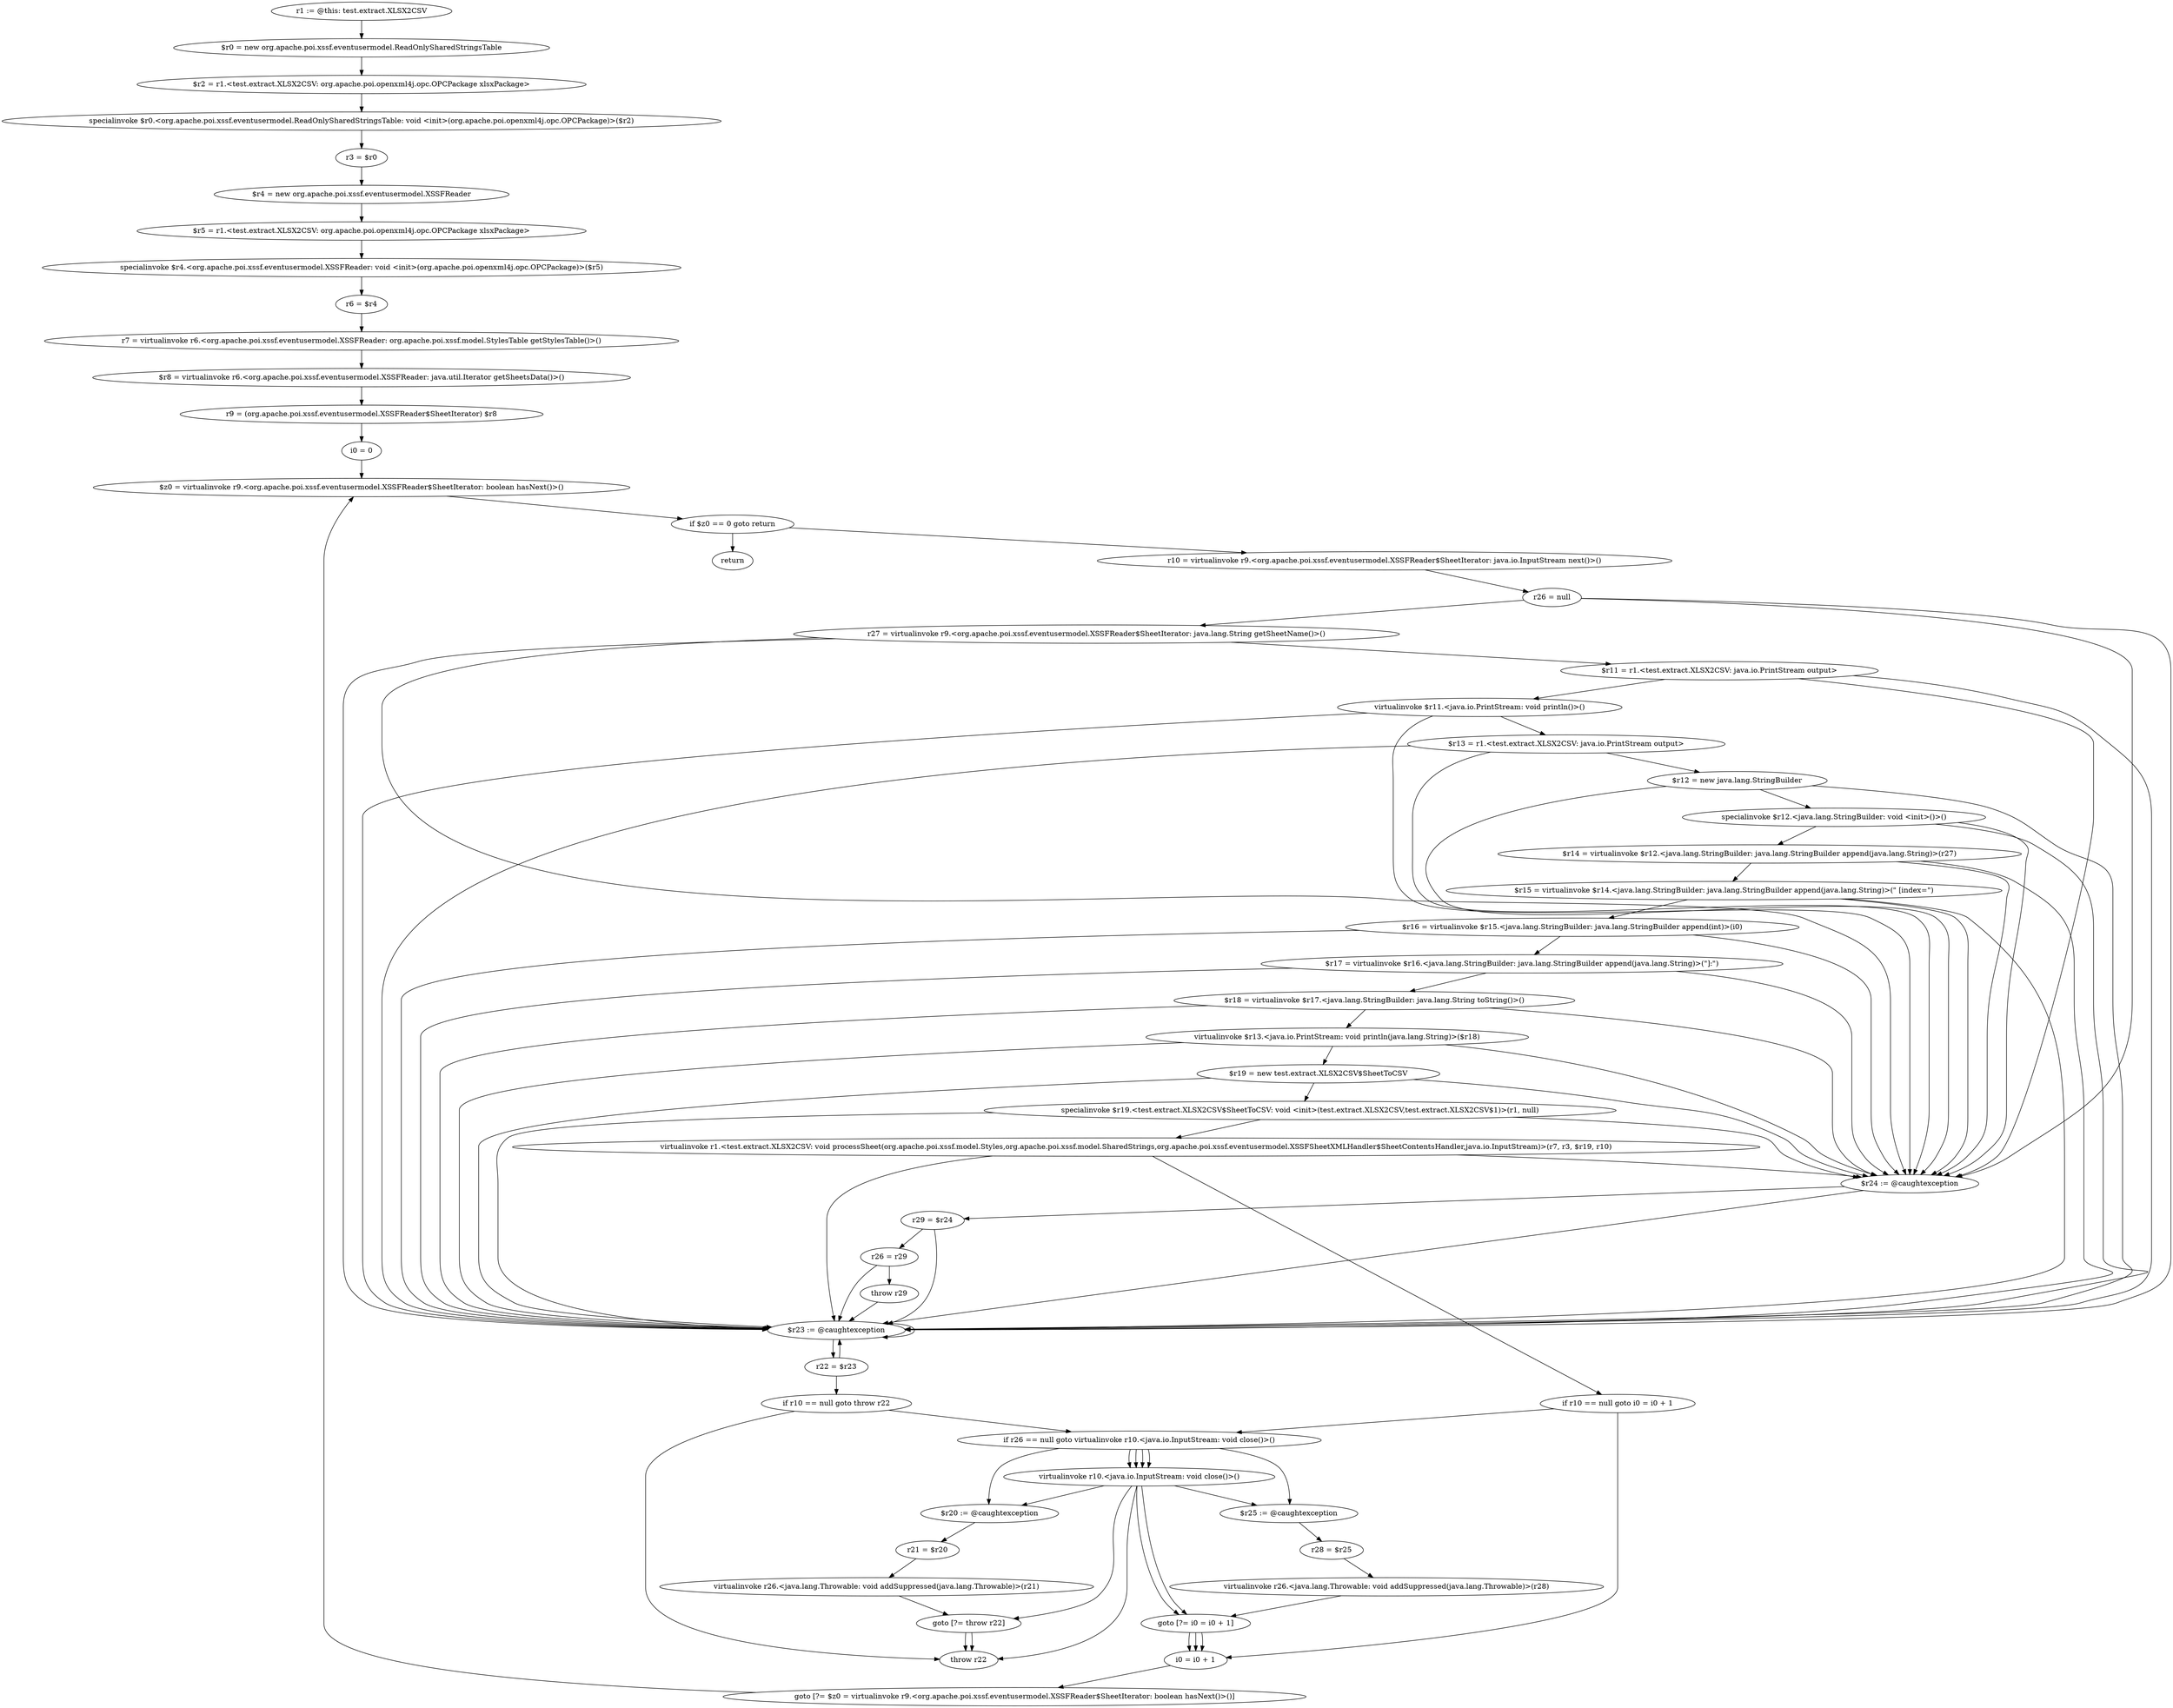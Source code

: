 digraph "unitGraph" {
    "r1 := @this: test.extract.XLSX2CSV"
    "$r0 = new org.apache.poi.xssf.eventusermodel.ReadOnlySharedStringsTable"
    "$r2 = r1.<test.extract.XLSX2CSV: org.apache.poi.openxml4j.opc.OPCPackage xlsxPackage>"
    "specialinvoke $r0.<org.apache.poi.xssf.eventusermodel.ReadOnlySharedStringsTable: void <init>(org.apache.poi.openxml4j.opc.OPCPackage)>($r2)"
    "r3 = $r0"
    "$r4 = new org.apache.poi.xssf.eventusermodel.XSSFReader"
    "$r5 = r1.<test.extract.XLSX2CSV: org.apache.poi.openxml4j.opc.OPCPackage xlsxPackage>"
    "specialinvoke $r4.<org.apache.poi.xssf.eventusermodel.XSSFReader: void <init>(org.apache.poi.openxml4j.opc.OPCPackage)>($r5)"
    "r6 = $r4"
    "r7 = virtualinvoke r6.<org.apache.poi.xssf.eventusermodel.XSSFReader: org.apache.poi.xssf.model.StylesTable getStylesTable()>()"
    "$r8 = virtualinvoke r6.<org.apache.poi.xssf.eventusermodel.XSSFReader: java.util.Iterator getSheetsData()>()"
    "r9 = (org.apache.poi.xssf.eventusermodel.XSSFReader$SheetIterator) $r8"
    "i0 = 0"
    "$z0 = virtualinvoke r9.<org.apache.poi.xssf.eventusermodel.XSSFReader$SheetIterator: boolean hasNext()>()"
    "if $z0 == 0 goto return"
    "r10 = virtualinvoke r9.<org.apache.poi.xssf.eventusermodel.XSSFReader$SheetIterator: java.io.InputStream next()>()"
    "r26 = null"
    "r27 = virtualinvoke r9.<org.apache.poi.xssf.eventusermodel.XSSFReader$SheetIterator: java.lang.String getSheetName()>()"
    "$r11 = r1.<test.extract.XLSX2CSV: java.io.PrintStream output>"
    "virtualinvoke $r11.<java.io.PrintStream: void println()>()"
    "$r13 = r1.<test.extract.XLSX2CSV: java.io.PrintStream output>"
    "$r12 = new java.lang.StringBuilder"
    "specialinvoke $r12.<java.lang.StringBuilder: void <init>()>()"
    "$r14 = virtualinvoke $r12.<java.lang.StringBuilder: java.lang.StringBuilder append(java.lang.String)>(r27)"
    "$r15 = virtualinvoke $r14.<java.lang.StringBuilder: java.lang.StringBuilder append(java.lang.String)>(\" [index=\")"
    "$r16 = virtualinvoke $r15.<java.lang.StringBuilder: java.lang.StringBuilder append(int)>(i0)"
    "$r17 = virtualinvoke $r16.<java.lang.StringBuilder: java.lang.StringBuilder append(java.lang.String)>(\"]:\")"
    "$r18 = virtualinvoke $r17.<java.lang.StringBuilder: java.lang.String toString()>()"
    "virtualinvoke $r13.<java.io.PrintStream: void println(java.lang.String)>($r18)"
    "$r19 = new test.extract.XLSX2CSV$SheetToCSV"
    "specialinvoke $r19.<test.extract.XLSX2CSV$SheetToCSV: void <init>(test.extract.XLSX2CSV,test.extract.XLSX2CSV$1)>(r1, null)"
    "virtualinvoke r1.<test.extract.XLSX2CSV: void processSheet(org.apache.poi.xssf.model.Styles,org.apache.poi.xssf.model.SharedStrings,org.apache.poi.xssf.eventusermodel.XSSFSheetXMLHandler$SheetContentsHandler,java.io.InputStream)>(r7, r3, $r19, r10)"
    "if r10 == null goto i0 = i0 + 1"
    "if r26 == null goto virtualinvoke r10.<java.io.InputStream: void close()>()"
    "virtualinvoke r10.<java.io.InputStream: void close()>()"
    "goto [?= i0 = i0 + 1]"
    "$r25 := @caughtexception"
    "r28 = $r25"
    "virtualinvoke r26.<java.lang.Throwable: void addSuppressed(java.lang.Throwable)>(r28)"
    "$r24 := @caughtexception"
    "r29 = $r24"
    "r26 = r29"
    "throw r29"
    "$r23 := @caughtexception"
    "r22 = $r23"
    "if r10 == null goto throw r22"
    "goto [?= throw r22]"
    "$r20 := @caughtexception"
    "r21 = $r20"
    "virtualinvoke r26.<java.lang.Throwable: void addSuppressed(java.lang.Throwable)>(r21)"
    "throw r22"
    "i0 = i0 + 1"
    "goto [?= $z0 = virtualinvoke r9.<org.apache.poi.xssf.eventusermodel.XSSFReader$SheetIterator: boolean hasNext()>()]"
    "return"
    "r1 := @this: test.extract.XLSX2CSV"->"$r0 = new org.apache.poi.xssf.eventusermodel.ReadOnlySharedStringsTable";
    "$r0 = new org.apache.poi.xssf.eventusermodel.ReadOnlySharedStringsTable"->"$r2 = r1.<test.extract.XLSX2CSV: org.apache.poi.openxml4j.opc.OPCPackage xlsxPackage>";
    "$r2 = r1.<test.extract.XLSX2CSV: org.apache.poi.openxml4j.opc.OPCPackage xlsxPackage>"->"specialinvoke $r0.<org.apache.poi.xssf.eventusermodel.ReadOnlySharedStringsTable: void <init>(org.apache.poi.openxml4j.opc.OPCPackage)>($r2)";
    "specialinvoke $r0.<org.apache.poi.xssf.eventusermodel.ReadOnlySharedStringsTable: void <init>(org.apache.poi.openxml4j.opc.OPCPackage)>($r2)"->"r3 = $r0";
    "r3 = $r0"->"$r4 = new org.apache.poi.xssf.eventusermodel.XSSFReader";
    "$r4 = new org.apache.poi.xssf.eventusermodel.XSSFReader"->"$r5 = r1.<test.extract.XLSX2CSV: org.apache.poi.openxml4j.opc.OPCPackage xlsxPackage>";
    "$r5 = r1.<test.extract.XLSX2CSV: org.apache.poi.openxml4j.opc.OPCPackage xlsxPackage>"->"specialinvoke $r4.<org.apache.poi.xssf.eventusermodel.XSSFReader: void <init>(org.apache.poi.openxml4j.opc.OPCPackage)>($r5)";
    "specialinvoke $r4.<org.apache.poi.xssf.eventusermodel.XSSFReader: void <init>(org.apache.poi.openxml4j.opc.OPCPackage)>($r5)"->"r6 = $r4";
    "r6 = $r4"->"r7 = virtualinvoke r6.<org.apache.poi.xssf.eventusermodel.XSSFReader: org.apache.poi.xssf.model.StylesTable getStylesTable()>()";
    "r7 = virtualinvoke r6.<org.apache.poi.xssf.eventusermodel.XSSFReader: org.apache.poi.xssf.model.StylesTable getStylesTable()>()"->"$r8 = virtualinvoke r6.<org.apache.poi.xssf.eventusermodel.XSSFReader: java.util.Iterator getSheetsData()>()";
    "$r8 = virtualinvoke r6.<org.apache.poi.xssf.eventusermodel.XSSFReader: java.util.Iterator getSheetsData()>()"->"r9 = (org.apache.poi.xssf.eventusermodel.XSSFReader$SheetIterator) $r8";
    "r9 = (org.apache.poi.xssf.eventusermodel.XSSFReader$SheetIterator) $r8"->"i0 = 0";
    "i0 = 0"->"$z0 = virtualinvoke r9.<org.apache.poi.xssf.eventusermodel.XSSFReader$SheetIterator: boolean hasNext()>()";
    "$z0 = virtualinvoke r9.<org.apache.poi.xssf.eventusermodel.XSSFReader$SheetIterator: boolean hasNext()>()"->"if $z0 == 0 goto return";
    "if $z0 == 0 goto return"->"r10 = virtualinvoke r9.<org.apache.poi.xssf.eventusermodel.XSSFReader$SheetIterator: java.io.InputStream next()>()";
    "if $z0 == 0 goto return"->"return";
    "r10 = virtualinvoke r9.<org.apache.poi.xssf.eventusermodel.XSSFReader$SheetIterator: java.io.InputStream next()>()"->"r26 = null";
    "r26 = null"->"$r24 := @caughtexception";
    "r26 = null"->"$r23 := @caughtexception";
    "r26 = null"->"r27 = virtualinvoke r9.<org.apache.poi.xssf.eventusermodel.XSSFReader$SheetIterator: java.lang.String getSheetName()>()";
    "r27 = virtualinvoke r9.<org.apache.poi.xssf.eventusermodel.XSSFReader$SheetIterator: java.lang.String getSheetName()>()"->"$r24 := @caughtexception";
    "r27 = virtualinvoke r9.<org.apache.poi.xssf.eventusermodel.XSSFReader$SheetIterator: java.lang.String getSheetName()>()"->"$r23 := @caughtexception";
    "r27 = virtualinvoke r9.<org.apache.poi.xssf.eventusermodel.XSSFReader$SheetIterator: java.lang.String getSheetName()>()"->"$r11 = r1.<test.extract.XLSX2CSV: java.io.PrintStream output>";
    "$r11 = r1.<test.extract.XLSX2CSV: java.io.PrintStream output>"->"$r24 := @caughtexception";
    "$r11 = r1.<test.extract.XLSX2CSV: java.io.PrintStream output>"->"$r23 := @caughtexception";
    "$r11 = r1.<test.extract.XLSX2CSV: java.io.PrintStream output>"->"virtualinvoke $r11.<java.io.PrintStream: void println()>()";
    "virtualinvoke $r11.<java.io.PrintStream: void println()>()"->"$r24 := @caughtexception";
    "virtualinvoke $r11.<java.io.PrintStream: void println()>()"->"$r23 := @caughtexception";
    "virtualinvoke $r11.<java.io.PrintStream: void println()>()"->"$r13 = r1.<test.extract.XLSX2CSV: java.io.PrintStream output>";
    "$r13 = r1.<test.extract.XLSX2CSV: java.io.PrintStream output>"->"$r24 := @caughtexception";
    "$r13 = r1.<test.extract.XLSX2CSV: java.io.PrintStream output>"->"$r23 := @caughtexception";
    "$r13 = r1.<test.extract.XLSX2CSV: java.io.PrintStream output>"->"$r12 = new java.lang.StringBuilder";
    "$r12 = new java.lang.StringBuilder"->"$r24 := @caughtexception";
    "$r12 = new java.lang.StringBuilder"->"$r23 := @caughtexception";
    "$r12 = new java.lang.StringBuilder"->"specialinvoke $r12.<java.lang.StringBuilder: void <init>()>()";
    "specialinvoke $r12.<java.lang.StringBuilder: void <init>()>()"->"$r24 := @caughtexception";
    "specialinvoke $r12.<java.lang.StringBuilder: void <init>()>()"->"$r23 := @caughtexception";
    "specialinvoke $r12.<java.lang.StringBuilder: void <init>()>()"->"$r14 = virtualinvoke $r12.<java.lang.StringBuilder: java.lang.StringBuilder append(java.lang.String)>(r27)";
    "$r14 = virtualinvoke $r12.<java.lang.StringBuilder: java.lang.StringBuilder append(java.lang.String)>(r27)"->"$r24 := @caughtexception";
    "$r14 = virtualinvoke $r12.<java.lang.StringBuilder: java.lang.StringBuilder append(java.lang.String)>(r27)"->"$r23 := @caughtexception";
    "$r14 = virtualinvoke $r12.<java.lang.StringBuilder: java.lang.StringBuilder append(java.lang.String)>(r27)"->"$r15 = virtualinvoke $r14.<java.lang.StringBuilder: java.lang.StringBuilder append(java.lang.String)>(\" [index=\")";
    "$r15 = virtualinvoke $r14.<java.lang.StringBuilder: java.lang.StringBuilder append(java.lang.String)>(\" [index=\")"->"$r24 := @caughtexception";
    "$r15 = virtualinvoke $r14.<java.lang.StringBuilder: java.lang.StringBuilder append(java.lang.String)>(\" [index=\")"->"$r23 := @caughtexception";
    "$r15 = virtualinvoke $r14.<java.lang.StringBuilder: java.lang.StringBuilder append(java.lang.String)>(\" [index=\")"->"$r16 = virtualinvoke $r15.<java.lang.StringBuilder: java.lang.StringBuilder append(int)>(i0)";
    "$r16 = virtualinvoke $r15.<java.lang.StringBuilder: java.lang.StringBuilder append(int)>(i0)"->"$r24 := @caughtexception";
    "$r16 = virtualinvoke $r15.<java.lang.StringBuilder: java.lang.StringBuilder append(int)>(i0)"->"$r23 := @caughtexception";
    "$r16 = virtualinvoke $r15.<java.lang.StringBuilder: java.lang.StringBuilder append(int)>(i0)"->"$r17 = virtualinvoke $r16.<java.lang.StringBuilder: java.lang.StringBuilder append(java.lang.String)>(\"]:\")";
    "$r17 = virtualinvoke $r16.<java.lang.StringBuilder: java.lang.StringBuilder append(java.lang.String)>(\"]:\")"->"$r24 := @caughtexception";
    "$r17 = virtualinvoke $r16.<java.lang.StringBuilder: java.lang.StringBuilder append(java.lang.String)>(\"]:\")"->"$r23 := @caughtexception";
    "$r17 = virtualinvoke $r16.<java.lang.StringBuilder: java.lang.StringBuilder append(java.lang.String)>(\"]:\")"->"$r18 = virtualinvoke $r17.<java.lang.StringBuilder: java.lang.String toString()>()";
    "$r18 = virtualinvoke $r17.<java.lang.StringBuilder: java.lang.String toString()>()"->"$r24 := @caughtexception";
    "$r18 = virtualinvoke $r17.<java.lang.StringBuilder: java.lang.String toString()>()"->"$r23 := @caughtexception";
    "$r18 = virtualinvoke $r17.<java.lang.StringBuilder: java.lang.String toString()>()"->"virtualinvoke $r13.<java.io.PrintStream: void println(java.lang.String)>($r18)";
    "virtualinvoke $r13.<java.io.PrintStream: void println(java.lang.String)>($r18)"->"$r24 := @caughtexception";
    "virtualinvoke $r13.<java.io.PrintStream: void println(java.lang.String)>($r18)"->"$r23 := @caughtexception";
    "virtualinvoke $r13.<java.io.PrintStream: void println(java.lang.String)>($r18)"->"$r19 = new test.extract.XLSX2CSV$SheetToCSV";
    "$r19 = new test.extract.XLSX2CSV$SheetToCSV"->"$r24 := @caughtexception";
    "$r19 = new test.extract.XLSX2CSV$SheetToCSV"->"$r23 := @caughtexception";
    "$r19 = new test.extract.XLSX2CSV$SheetToCSV"->"specialinvoke $r19.<test.extract.XLSX2CSV$SheetToCSV: void <init>(test.extract.XLSX2CSV,test.extract.XLSX2CSV$1)>(r1, null)";
    "specialinvoke $r19.<test.extract.XLSX2CSV$SheetToCSV: void <init>(test.extract.XLSX2CSV,test.extract.XLSX2CSV$1)>(r1, null)"->"$r24 := @caughtexception";
    "specialinvoke $r19.<test.extract.XLSX2CSV$SheetToCSV: void <init>(test.extract.XLSX2CSV,test.extract.XLSX2CSV$1)>(r1, null)"->"$r23 := @caughtexception";
    "specialinvoke $r19.<test.extract.XLSX2CSV$SheetToCSV: void <init>(test.extract.XLSX2CSV,test.extract.XLSX2CSV$1)>(r1, null)"->"virtualinvoke r1.<test.extract.XLSX2CSV: void processSheet(org.apache.poi.xssf.model.Styles,org.apache.poi.xssf.model.SharedStrings,org.apache.poi.xssf.eventusermodel.XSSFSheetXMLHandler$SheetContentsHandler,java.io.InputStream)>(r7, r3, $r19, r10)";
    "virtualinvoke r1.<test.extract.XLSX2CSV: void processSheet(org.apache.poi.xssf.model.Styles,org.apache.poi.xssf.model.SharedStrings,org.apache.poi.xssf.eventusermodel.XSSFSheetXMLHandler$SheetContentsHandler,java.io.InputStream)>(r7, r3, $r19, r10)"->"$r24 := @caughtexception";
    "virtualinvoke r1.<test.extract.XLSX2CSV: void processSheet(org.apache.poi.xssf.model.Styles,org.apache.poi.xssf.model.SharedStrings,org.apache.poi.xssf.eventusermodel.XSSFSheetXMLHandler$SheetContentsHandler,java.io.InputStream)>(r7, r3, $r19, r10)"->"$r23 := @caughtexception";
    "virtualinvoke r1.<test.extract.XLSX2CSV: void processSheet(org.apache.poi.xssf.model.Styles,org.apache.poi.xssf.model.SharedStrings,org.apache.poi.xssf.eventusermodel.XSSFSheetXMLHandler$SheetContentsHandler,java.io.InputStream)>(r7, r3, $r19, r10)"->"if r10 == null goto i0 = i0 + 1";
    "if r10 == null goto i0 = i0 + 1"->"if r26 == null goto virtualinvoke r10.<java.io.InputStream: void close()>()";
    "if r10 == null goto i0 = i0 + 1"->"i0 = i0 + 1";
    "if r26 == null goto virtualinvoke r10.<java.io.InputStream: void close()>()"->"virtualinvoke r10.<java.io.InputStream: void close()>()";
    "if r26 == null goto virtualinvoke r10.<java.io.InputStream: void close()>()"->"virtualinvoke r10.<java.io.InputStream: void close()>()";
    "if r26 == null goto virtualinvoke r10.<java.io.InputStream: void close()>()"->"$r25 := @caughtexception";
    "virtualinvoke r10.<java.io.InputStream: void close()>()"->"goto [?= i0 = i0 + 1]";
    "virtualinvoke r10.<java.io.InputStream: void close()>()"->"$r25 := @caughtexception";
    "goto [?= i0 = i0 + 1]"->"i0 = i0 + 1";
    "$r25 := @caughtexception"->"r28 = $r25";
    "r28 = $r25"->"virtualinvoke r26.<java.lang.Throwable: void addSuppressed(java.lang.Throwable)>(r28)";
    "virtualinvoke r26.<java.lang.Throwable: void addSuppressed(java.lang.Throwable)>(r28)"->"goto [?= i0 = i0 + 1]";
    "goto [?= i0 = i0 + 1]"->"i0 = i0 + 1";
    "virtualinvoke r10.<java.io.InputStream: void close()>()"->"goto [?= i0 = i0 + 1]";
    "goto [?= i0 = i0 + 1]"->"i0 = i0 + 1";
    "$r24 := @caughtexception"->"r29 = $r24";
    "$r24 := @caughtexception"->"$r23 := @caughtexception";
    "r29 = $r24"->"r26 = r29";
    "r29 = $r24"->"$r23 := @caughtexception";
    "r26 = r29"->"throw r29";
    "r26 = r29"->"$r23 := @caughtexception";
    "throw r29"->"$r23 := @caughtexception";
    "$r23 := @caughtexception"->"r22 = $r23";
    "$r23 := @caughtexception"->"$r23 := @caughtexception";
    "r22 = $r23"->"if r10 == null goto throw r22";
    "r22 = $r23"->"$r23 := @caughtexception";
    "if r10 == null goto throw r22"->"if r26 == null goto virtualinvoke r10.<java.io.InputStream: void close()>()";
    "if r10 == null goto throw r22"->"throw r22";
    "if r26 == null goto virtualinvoke r10.<java.io.InputStream: void close()>()"->"virtualinvoke r10.<java.io.InputStream: void close()>()";
    "if r26 == null goto virtualinvoke r10.<java.io.InputStream: void close()>()"->"virtualinvoke r10.<java.io.InputStream: void close()>()";
    "if r26 == null goto virtualinvoke r10.<java.io.InputStream: void close()>()"->"$r20 := @caughtexception";
    "virtualinvoke r10.<java.io.InputStream: void close()>()"->"goto [?= throw r22]";
    "virtualinvoke r10.<java.io.InputStream: void close()>()"->"$r20 := @caughtexception";
    "goto [?= throw r22]"->"throw r22";
    "$r20 := @caughtexception"->"r21 = $r20";
    "r21 = $r20"->"virtualinvoke r26.<java.lang.Throwable: void addSuppressed(java.lang.Throwable)>(r21)";
    "virtualinvoke r26.<java.lang.Throwable: void addSuppressed(java.lang.Throwable)>(r21)"->"goto [?= throw r22]";
    "goto [?= throw r22]"->"throw r22";
    "virtualinvoke r10.<java.io.InputStream: void close()>()"->"throw r22";
    "i0 = i0 + 1"->"goto [?= $z0 = virtualinvoke r9.<org.apache.poi.xssf.eventusermodel.XSSFReader$SheetIterator: boolean hasNext()>()]";
    "goto [?= $z0 = virtualinvoke r9.<org.apache.poi.xssf.eventusermodel.XSSFReader$SheetIterator: boolean hasNext()>()]"->"$z0 = virtualinvoke r9.<org.apache.poi.xssf.eventusermodel.XSSFReader$SheetIterator: boolean hasNext()>()";
}
